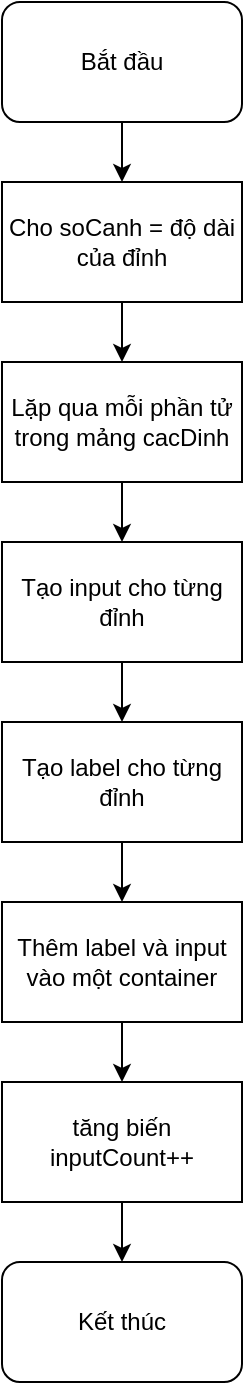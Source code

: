 <mxfile version="24.7.17">
  <diagram name="Trang-1" id="UAaOlEG8JqrKcwFQZcIB">
    <mxGraphModel dx="1434" dy="844" grid="1" gridSize="10" guides="1" tooltips="1" connect="1" arrows="1" fold="1" page="1" pageScale="1" pageWidth="850" pageHeight="1100" math="0" shadow="0">
      <root>
        <mxCell id="0" />
        <mxCell id="1" parent="0" />
        <mxCell id="ketEnGb-ALcf34hM8dj8-9" style="edgeStyle=orthogonalEdgeStyle;rounded=0;orthogonalLoop=1;jettySize=auto;html=1;exitX=0.5;exitY=1;exitDx=0;exitDy=0;entryX=0.5;entryY=0;entryDx=0;entryDy=0;" parent="1" source="ketEnGb-ALcf34hM8dj8-1" target="ketEnGb-ALcf34hM8dj8-2" edge="1">
          <mxGeometry relative="1" as="geometry" />
        </mxCell>
        <mxCell id="ketEnGb-ALcf34hM8dj8-1" value="Bắt đầu" style="rounded=1;whiteSpace=wrap;html=1;" parent="1" vertex="1">
          <mxGeometry x="365" y="10" width="120" height="60" as="geometry" />
        </mxCell>
        <mxCell id="ketEnGb-ALcf34hM8dj8-10" style="edgeStyle=orthogonalEdgeStyle;rounded=0;orthogonalLoop=1;jettySize=auto;html=1;exitX=0.5;exitY=1;exitDx=0;exitDy=0;entryX=0.5;entryY=0;entryDx=0;entryDy=0;" parent="1" source="ketEnGb-ALcf34hM8dj8-2" target="ketEnGb-ALcf34hM8dj8-3" edge="1">
          <mxGeometry relative="1" as="geometry" />
        </mxCell>
        <mxCell id="ketEnGb-ALcf34hM8dj8-2" value="Cho soCanh = độ dài của đỉnh" style="rounded=0;whiteSpace=wrap;html=1;" parent="1" vertex="1">
          <mxGeometry x="365" y="100" width="120" height="60" as="geometry" />
        </mxCell>
        <mxCell id="veZ7TtrH16TnC5M5zniM-4" style="edgeStyle=orthogonalEdgeStyle;rounded=0;orthogonalLoop=1;jettySize=auto;html=1;exitX=0.5;exitY=1;exitDx=0;exitDy=0;entryX=0.5;entryY=0;entryDx=0;entryDy=0;" edge="1" parent="1" source="ketEnGb-ALcf34hM8dj8-3" target="ketEnGb-ALcf34hM8dj8-5">
          <mxGeometry relative="1" as="geometry" />
        </mxCell>
        <mxCell id="ketEnGb-ALcf34hM8dj8-3" value="Lặp qua mỗi phần tử trong mảng cacDinh" style="rounded=0;whiteSpace=wrap;html=1;" parent="1" vertex="1">
          <mxGeometry x="365" y="190" width="120" height="60" as="geometry" />
        </mxCell>
        <mxCell id="veZ7TtrH16TnC5M5zniM-3" style="edgeStyle=orthogonalEdgeStyle;rounded=0;orthogonalLoop=1;jettySize=auto;html=1;exitX=0.5;exitY=1;exitDx=0;exitDy=0;" edge="1" parent="1" source="ketEnGb-ALcf34hM8dj8-4" target="ketEnGb-ALcf34hM8dj8-6">
          <mxGeometry relative="1" as="geometry" />
        </mxCell>
        <mxCell id="ketEnGb-ALcf34hM8dj8-4" value="Tạo label cho từng đỉnh" style="rounded=0;whiteSpace=wrap;html=1;" parent="1" vertex="1">
          <mxGeometry x="365" y="370" width="120" height="60" as="geometry" />
        </mxCell>
        <mxCell id="veZ7TtrH16TnC5M5zniM-2" style="edgeStyle=orthogonalEdgeStyle;rounded=0;orthogonalLoop=1;jettySize=auto;html=1;exitX=0.5;exitY=1;exitDx=0;exitDy=0;entryX=0.5;entryY=0;entryDx=0;entryDy=0;" edge="1" parent="1" source="ketEnGb-ALcf34hM8dj8-5" target="ketEnGb-ALcf34hM8dj8-4">
          <mxGeometry relative="1" as="geometry" />
        </mxCell>
        <mxCell id="ketEnGb-ALcf34hM8dj8-5" value="Tạo input cho từng đỉnh" style="rounded=0;whiteSpace=wrap;html=1;" parent="1" vertex="1">
          <mxGeometry x="365" y="280" width="120" height="60" as="geometry" />
        </mxCell>
        <mxCell id="ketEnGb-ALcf34hM8dj8-15" style="edgeStyle=orthogonalEdgeStyle;rounded=0;orthogonalLoop=1;jettySize=auto;html=1;exitX=0.5;exitY=1;exitDx=0;exitDy=0;entryX=0.5;entryY=0;entryDx=0;entryDy=0;" parent="1" source="ketEnGb-ALcf34hM8dj8-6" target="ketEnGb-ALcf34hM8dj8-7" edge="1">
          <mxGeometry relative="1" as="geometry" />
        </mxCell>
        <mxCell id="ketEnGb-ALcf34hM8dj8-6" value="Thêm label và input vào một container" style="rounded=0;whiteSpace=wrap;html=1;" parent="1" vertex="1">
          <mxGeometry x="365" y="460" width="120" height="60" as="geometry" />
        </mxCell>
        <mxCell id="ketEnGb-ALcf34hM8dj8-16" style="edgeStyle=orthogonalEdgeStyle;rounded=0;orthogonalLoop=1;jettySize=auto;html=1;exitX=0.5;exitY=1;exitDx=0;exitDy=0;entryX=0.5;entryY=0;entryDx=0;entryDy=0;" parent="1" source="ketEnGb-ALcf34hM8dj8-7" target="ketEnGb-ALcf34hM8dj8-8" edge="1">
          <mxGeometry relative="1" as="geometry" />
        </mxCell>
        <mxCell id="ketEnGb-ALcf34hM8dj8-7" value="tăng biến inputCount++" style="rounded=0;whiteSpace=wrap;html=1;" parent="1" vertex="1">
          <mxGeometry x="365" y="550" width="120" height="60" as="geometry" />
        </mxCell>
        <mxCell id="ketEnGb-ALcf34hM8dj8-8" value="Kết thúc" style="rounded=1;whiteSpace=wrap;html=1;" parent="1" vertex="1">
          <mxGeometry x="365" y="640" width="120" height="60" as="geometry" />
        </mxCell>
      </root>
    </mxGraphModel>
  </diagram>
</mxfile>
